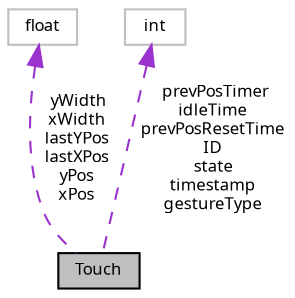 digraph "Touch"
{
  bgcolor="transparent";
  edge [fontname="FreeSans.ttf",fontsize="8",labelfontname="FreeSans.ttf",labelfontsize="8"];
  node [fontname="FreeSans.ttf",fontsize="8",shape=record];
  Node1 [label="Touch",height=0.2,width=0.4,color="black", fillcolor="grey75", style="filled" fontcolor="black"];
  Node2 -> Node1 [dir="back",color="darkorchid3",fontsize="8",style="dashed",label=" yWidth\nxWidth\nlastYPos\nlastXPos\nyPos\nxPos" ,fontname="FreeSans.ttf"];
  Node2 [label="float",height=0.2,width=0.4,color="grey75"];
  Node3 -> Node1 [dir="back",color="darkorchid3",fontsize="8",style="dashed",label=" prevPosTimer\nidleTime\nprevPosResetTime\nID\nstate\ntimestamp\ngestureType" ,fontname="FreeSans.ttf"];
  Node3 [label="int",height=0.2,width=0.4,color="grey75"];
}

